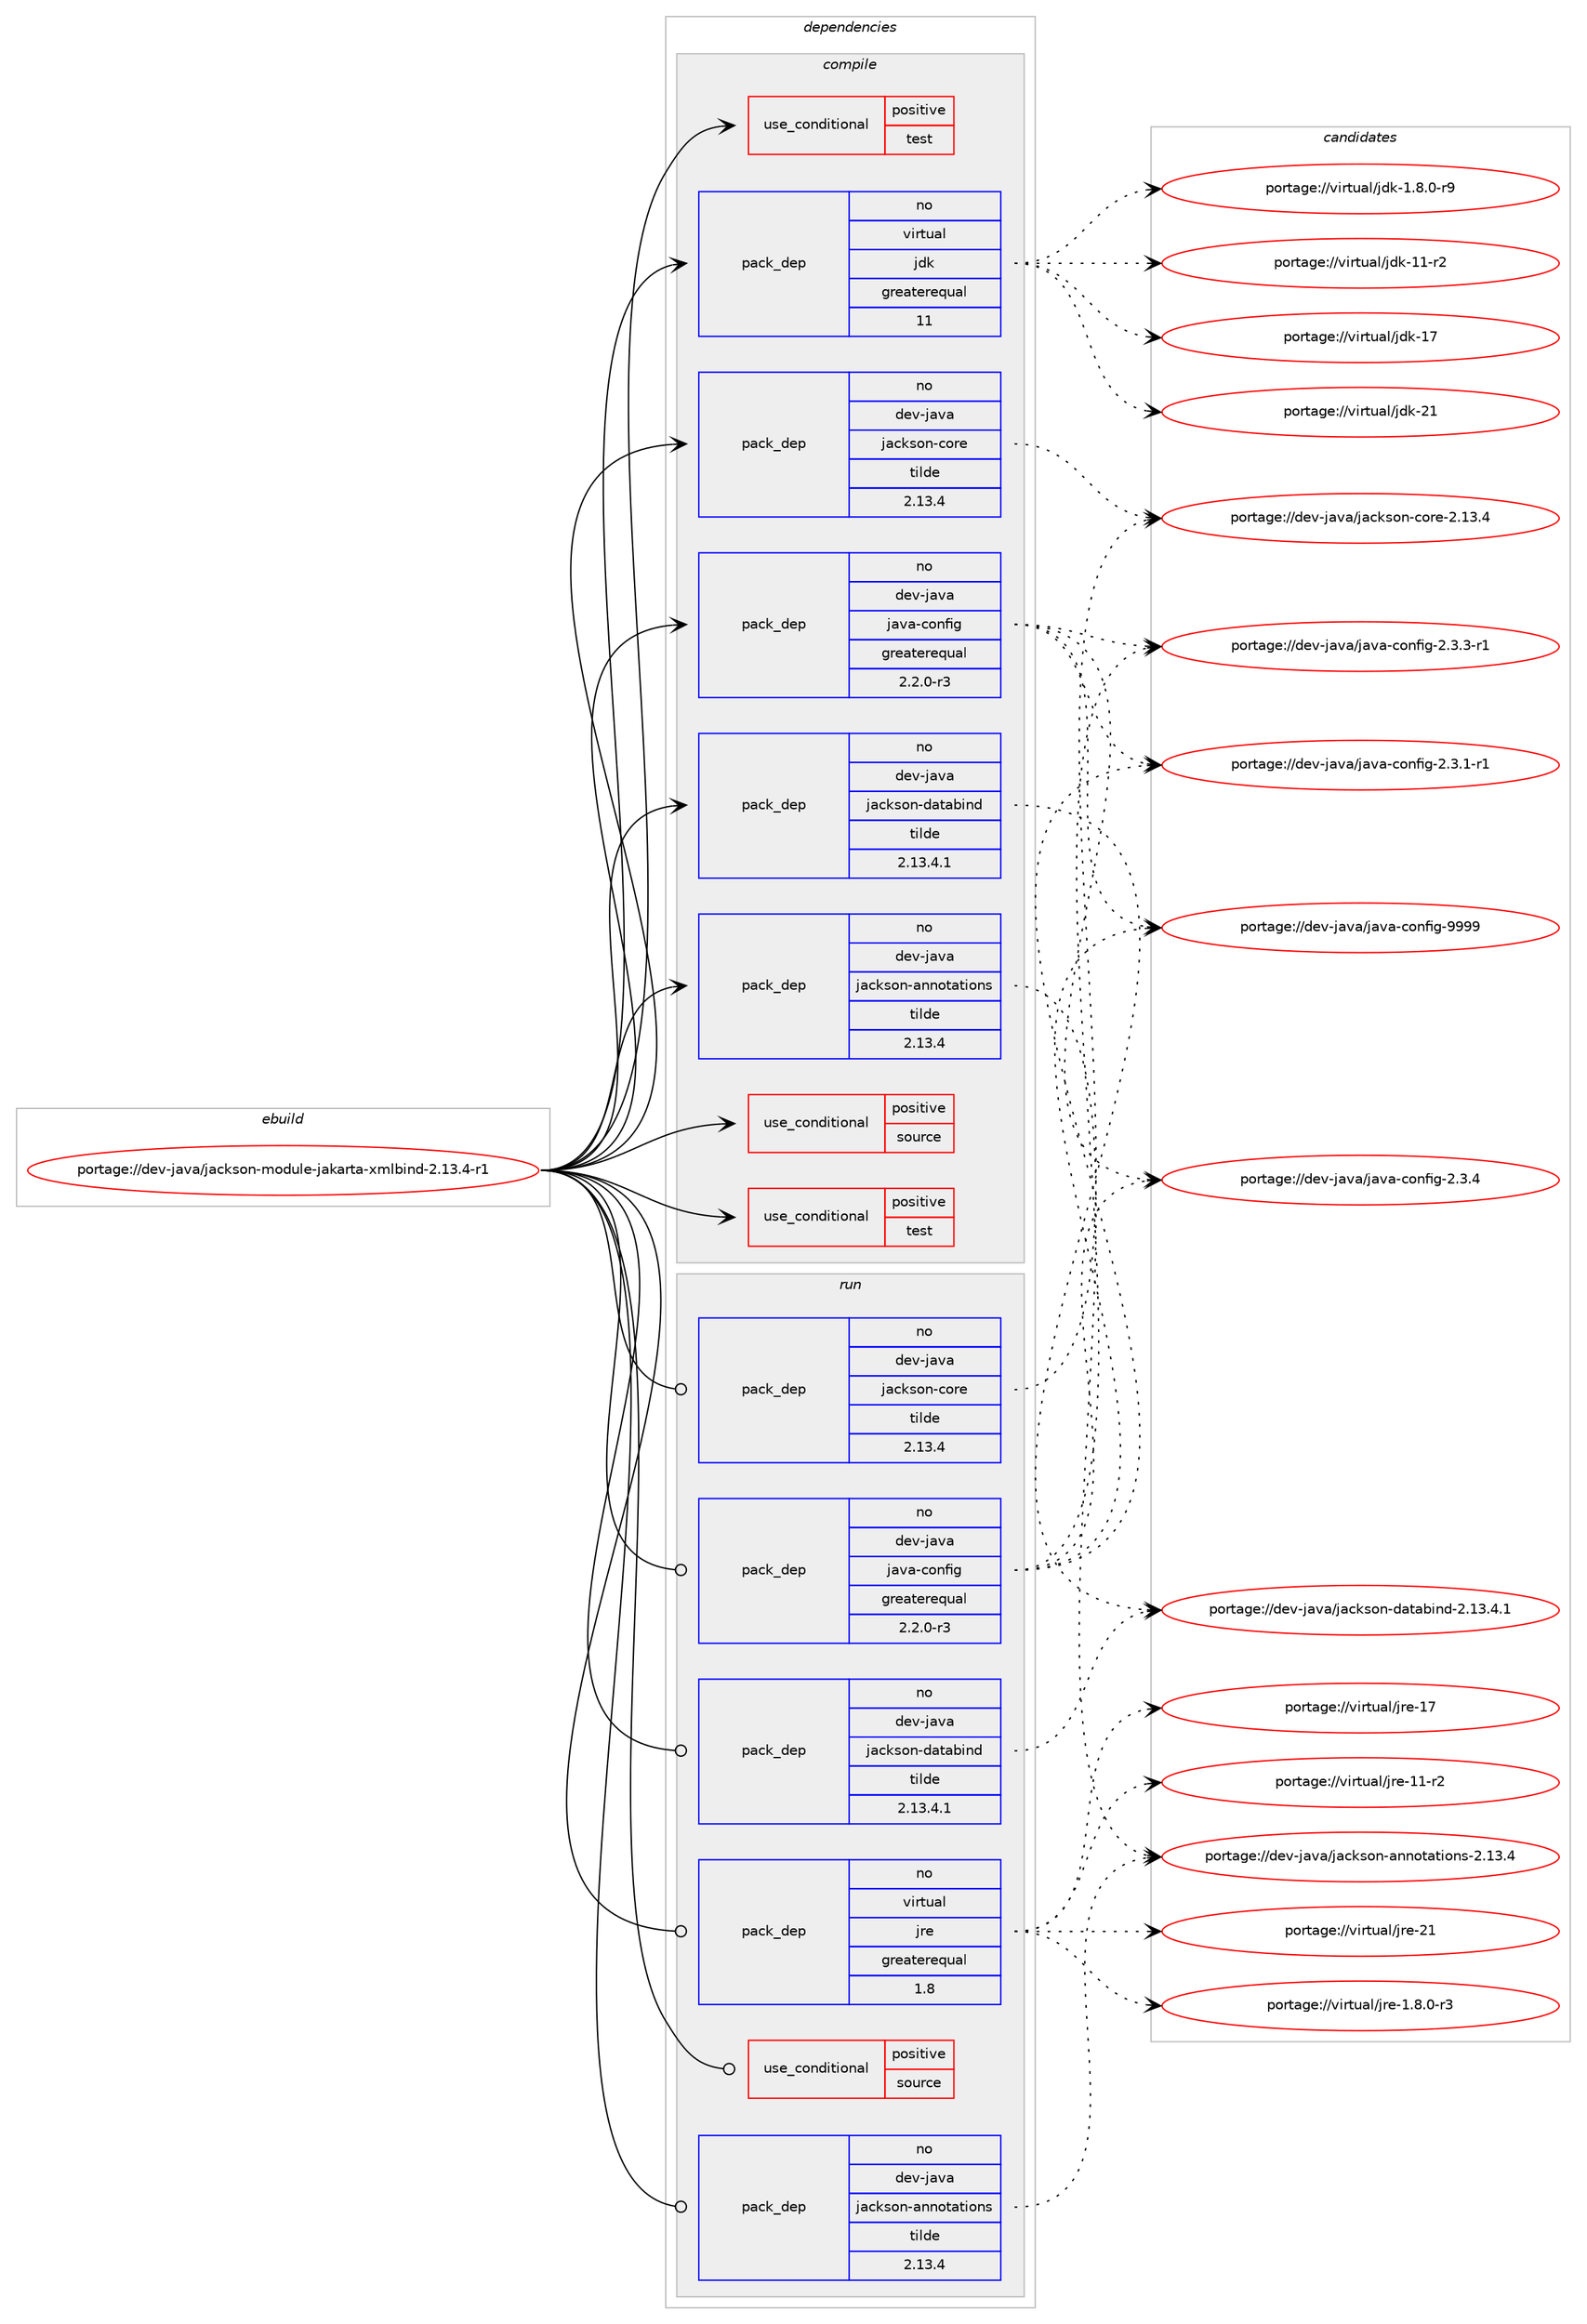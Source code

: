 digraph prolog {

# *************
# Graph options
# *************

newrank=true;
concentrate=true;
compound=true;
graph [rankdir=LR,fontname=Helvetica,fontsize=10,ranksep=1.5];#, ranksep=2.5, nodesep=0.2];
edge  [arrowhead=vee];
node  [fontname=Helvetica,fontsize=10];

# **********
# The ebuild
# **********

subgraph cluster_leftcol {
color=gray;
rank=same;
label=<<i>ebuild</i>>;
id [label="portage://dev-java/jackson-module-jakarta-xmlbind-2.13.4-r1", color=red, width=4, href="../dev-java/jackson-module-jakarta-xmlbind-2.13.4-r1.svg"];
}

# ****************
# The dependencies
# ****************

subgraph cluster_midcol {
color=gray;
label=<<i>dependencies</i>>;
subgraph cluster_compile {
fillcolor="#eeeeee";
style=filled;
label=<<i>compile</i>>;
subgraph cond21175 {
dependency47773 [label=<<TABLE BORDER="0" CELLBORDER="1" CELLSPACING="0" CELLPADDING="4"><TR><TD ROWSPAN="3" CELLPADDING="10">use_conditional</TD></TR><TR><TD>positive</TD></TR><TR><TD>source</TD></TR></TABLE>>, shape=none, color=red];
# *** BEGIN UNKNOWN DEPENDENCY TYPE (TODO) ***
# dependency47773 -> package_dependency(portage://dev-java/jackson-module-jakarta-xmlbind-2.13.4-r1,install,no,app-arch,zip,none,[,,],[],[])
# *** END UNKNOWN DEPENDENCY TYPE (TODO) ***

}
id:e -> dependency47773:w [weight=20,style="solid",arrowhead="vee"];
subgraph cond21176 {
dependency47774 [label=<<TABLE BORDER="0" CELLBORDER="1" CELLSPACING="0" CELLPADDING="4"><TR><TD ROWSPAN="3" CELLPADDING="10">use_conditional</TD></TR><TR><TD>positive</TD></TR><TR><TD>test</TD></TR></TABLE>>, shape=none, color=red];
# *** BEGIN UNKNOWN DEPENDENCY TYPE (TODO) ***
# dependency47774 -> package_dependency(portage://dev-java/jackson-module-jakarta-xmlbind-2.13.4-r1,install,no,dev-java,jaxb-runtime,none,[,,],[slot(4)],[])
# *** END UNKNOWN DEPENDENCY TYPE (TODO) ***

}
id:e -> dependency47774:w [weight=20,style="solid",arrowhead="vee"];
subgraph cond21177 {
dependency47775 [label=<<TABLE BORDER="0" CELLBORDER="1" CELLSPACING="0" CELLPADDING="4"><TR><TD ROWSPAN="3" CELLPADDING="10">use_conditional</TD></TR><TR><TD>positive</TD></TR><TR><TD>test</TD></TR></TABLE>>, shape=none, color=red];
# *** BEGIN UNKNOWN DEPENDENCY TYPE (TODO) ***
# dependency47775 -> package_dependency(portage://dev-java/jackson-module-jakarta-xmlbind-2.13.4-r1,install,no,dev-java,junit,none,[,,],[slot(4)],[])
# *** END UNKNOWN DEPENDENCY TYPE (TODO) ***

}
id:e -> dependency47775:w [weight=20,style="solid",arrowhead="vee"];
subgraph pack25574 {
dependency47776 [label=<<TABLE BORDER="0" CELLBORDER="1" CELLSPACING="0" CELLPADDING="4" WIDTH="220"><TR><TD ROWSPAN="6" CELLPADDING="30">pack_dep</TD></TR><TR><TD WIDTH="110">no</TD></TR><TR><TD>dev-java</TD></TR><TR><TD>jackson-annotations</TD></TR><TR><TD>tilde</TD></TR><TR><TD>2.13.4</TD></TR></TABLE>>, shape=none, color=blue];
}
id:e -> dependency47776:w [weight=20,style="solid",arrowhead="vee"];
subgraph pack25575 {
dependency47777 [label=<<TABLE BORDER="0" CELLBORDER="1" CELLSPACING="0" CELLPADDING="4" WIDTH="220"><TR><TD ROWSPAN="6" CELLPADDING="30">pack_dep</TD></TR><TR><TD WIDTH="110">no</TD></TR><TR><TD>dev-java</TD></TR><TR><TD>jackson-core</TD></TR><TR><TD>tilde</TD></TR><TR><TD>2.13.4</TD></TR></TABLE>>, shape=none, color=blue];
}
id:e -> dependency47777:w [weight=20,style="solid",arrowhead="vee"];
subgraph pack25576 {
dependency47778 [label=<<TABLE BORDER="0" CELLBORDER="1" CELLSPACING="0" CELLPADDING="4" WIDTH="220"><TR><TD ROWSPAN="6" CELLPADDING="30">pack_dep</TD></TR><TR><TD WIDTH="110">no</TD></TR><TR><TD>dev-java</TD></TR><TR><TD>jackson-databind</TD></TR><TR><TD>tilde</TD></TR><TR><TD>2.13.4.1</TD></TR></TABLE>>, shape=none, color=blue];
}
id:e -> dependency47778:w [weight=20,style="solid",arrowhead="vee"];
# *** BEGIN UNKNOWN DEPENDENCY TYPE (TODO) ***
# id -> package_dependency(portage://dev-java/jackson-module-jakarta-xmlbind-2.13.4-r1,install,no,dev-java,jakarta-activation,none,[,,],[slot(1)],[])
# *** END UNKNOWN DEPENDENCY TYPE (TODO) ***

subgraph pack25577 {
dependency47779 [label=<<TABLE BORDER="0" CELLBORDER="1" CELLSPACING="0" CELLPADDING="4" WIDTH="220"><TR><TD ROWSPAN="6" CELLPADDING="30">pack_dep</TD></TR><TR><TD WIDTH="110">no</TD></TR><TR><TD>dev-java</TD></TR><TR><TD>java-config</TD></TR><TR><TD>greaterequal</TD></TR><TR><TD>2.2.0-r3</TD></TR></TABLE>>, shape=none, color=blue];
}
id:e -> dependency47779:w [weight=20,style="solid",arrowhead="vee"];
# *** BEGIN UNKNOWN DEPENDENCY TYPE (TODO) ***
# id -> package_dependency(portage://dev-java/jackson-module-jakarta-xmlbind-2.13.4-r1,install,no,dev-java,jaxb-api,none,[,,],[slot(4)],[])
# *** END UNKNOWN DEPENDENCY TYPE (TODO) ***

subgraph pack25578 {
dependency47780 [label=<<TABLE BORDER="0" CELLBORDER="1" CELLSPACING="0" CELLPADDING="4" WIDTH="220"><TR><TD ROWSPAN="6" CELLPADDING="30">pack_dep</TD></TR><TR><TD WIDTH="110">no</TD></TR><TR><TD>virtual</TD></TR><TR><TD>jdk</TD></TR><TR><TD>greaterequal</TD></TR><TR><TD>11</TD></TR></TABLE>>, shape=none, color=blue];
}
id:e -> dependency47780:w [weight=20,style="solid",arrowhead="vee"];
}
subgraph cluster_compileandrun {
fillcolor="#eeeeee";
style=filled;
label=<<i>compile and run</i>>;
}
subgraph cluster_run {
fillcolor="#eeeeee";
style=filled;
label=<<i>run</i>>;
subgraph cond21178 {
dependency47781 [label=<<TABLE BORDER="0" CELLBORDER="1" CELLSPACING="0" CELLPADDING="4"><TR><TD ROWSPAN="3" CELLPADDING="10">use_conditional</TD></TR><TR><TD>positive</TD></TR><TR><TD>source</TD></TR></TABLE>>, shape=none, color=red];
# *** BEGIN UNKNOWN DEPENDENCY TYPE (TODO) ***
# dependency47781 -> package_dependency(portage://dev-java/jackson-module-jakarta-xmlbind-2.13.4-r1,run,no,app-arch,zip,none,[,,],[],[])
# *** END UNKNOWN DEPENDENCY TYPE (TODO) ***

}
id:e -> dependency47781:w [weight=20,style="solid",arrowhead="odot"];
subgraph pack25579 {
dependency47782 [label=<<TABLE BORDER="0" CELLBORDER="1" CELLSPACING="0" CELLPADDING="4" WIDTH="220"><TR><TD ROWSPAN="6" CELLPADDING="30">pack_dep</TD></TR><TR><TD WIDTH="110">no</TD></TR><TR><TD>dev-java</TD></TR><TR><TD>jackson-annotations</TD></TR><TR><TD>tilde</TD></TR><TR><TD>2.13.4</TD></TR></TABLE>>, shape=none, color=blue];
}
id:e -> dependency47782:w [weight=20,style="solid",arrowhead="odot"];
subgraph pack25580 {
dependency47783 [label=<<TABLE BORDER="0" CELLBORDER="1" CELLSPACING="0" CELLPADDING="4" WIDTH="220"><TR><TD ROWSPAN="6" CELLPADDING="30">pack_dep</TD></TR><TR><TD WIDTH="110">no</TD></TR><TR><TD>dev-java</TD></TR><TR><TD>jackson-core</TD></TR><TR><TD>tilde</TD></TR><TR><TD>2.13.4</TD></TR></TABLE>>, shape=none, color=blue];
}
id:e -> dependency47783:w [weight=20,style="solid",arrowhead="odot"];
subgraph pack25581 {
dependency47784 [label=<<TABLE BORDER="0" CELLBORDER="1" CELLSPACING="0" CELLPADDING="4" WIDTH="220"><TR><TD ROWSPAN="6" CELLPADDING="30">pack_dep</TD></TR><TR><TD WIDTH="110">no</TD></TR><TR><TD>dev-java</TD></TR><TR><TD>jackson-databind</TD></TR><TR><TD>tilde</TD></TR><TR><TD>2.13.4.1</TD></TR></TABLE>>, shape=none, color=blue];
}
id:e -> dependency47784:w [weight=20,style="solid",arrowhead="odot"];
# *** BEGIN UNKNOWN DEPENDENCY TYPE (TODO) ***
# id -> package_dependency(portage://dev-java/jackson-module-jakarta-xmlbind-2.13.4-r1,run,no,dev-java,jakarta-activation,none,[,,],[slot(1)],[])
# *** END UNKNOWN DEPENDENCY TYPE (TODO) ***

subgraph pack25582 {
dependency47785 [label=<<TABLE BORDER="0" CELLBORDER="1" CELLSPACING="0" CELLPADDING="4" WIDTH="220"><TR><TD ROWSPAN="6" CELLPADDING="30">pack_dep</TD></TR><TR><TD WIDTH="110">no</TD></TR><TR><TD>dev-java</TD></TR><TR><TD>java-config</TD></TR><TR><TD>greaterequal</TD></TR><TR><TD>2.2.0-r3</TD></TR></TABLE>>, shape=none, color=blue];
}
id:e -> dependency47785:w [weight=20,style="solid",arrowhead="odot"];
# *** BEGIN UNKNOWN DEPENDENCY TYPE (TODO) ***
# id -> package_dependency(portage://dev-java/jackson-module-jakarta-xmlbind-2.13.4-r1,run,no,dev-java,jaxb-api,none,[,,],[slot(4)],[])
# *** END UNKNOWN DEPENDENCY TYPE (TODO) ***

subgraph pack25583 {
dependency47786 [label=<<TABLE BORDER="0" CELLBORDER="1" CELLSPACING="0" CELLPADDING="4" WIDTH="220"><TR><TD ROWSPAN="6" CELLPADDING="30">pack_dep</TD></TR><TR><TD WIDTH="110">no</TD></TR><TR><TD>virtual</TD></TR><TR><TD>jre</TD></TR><TR><TD>greaterequal</TD></TR><TR><TD>1.8</TD></TR></TABLE>>, shape=none, color=blue];
}
id:e -> dependency47786:w [weight=20,style="solid",arrowhead="odot"];
}
}

# **************
# The candidates
# **************

subgraph cluster_choices {
rank=same;
color=gray;
label=<<i>candidates</i>>;

subgraph choice25574 {
color=black;
nodesep=1;
choice10010111845106971189747106979910711511111045971101101111169711610511111011545504649514652 [label="portage://dev-java/jackson-annotations-2.13.4", color=red, width=4,href="../dev-java/jackson-annotations-2.13.4.svg"];
dependency47776:e -> choice10010111845106971189747106979910711511111045971101101111169711610511111011545504649514652:w [style=dotted,weight="100"];
}
subgraph choice25575 {
color=black;
nodesep=1;
choice100101118451069711897471069799107115111110459911111410145504649514652 [label="portage://dev-java/jackson-core-2.13.4", color=red, width=4,href="../dev-java/jackson-core-2.13.4.svg"];
dependency47777:e -> choice100101118451069711897471069799107115111110459911111410145504649514652:w [style=dotted,weight="100"];
}
subgraph choice25576 {
color=black;
nodesep=1;
choice10010111845106971189747106979910711511111045100971169798105110100455046495146524649 [label="portage://dev-java/jackson-databind-2.13.4.1", color=red, width=4,href="../dev-java/jackson-databind-2.13.4.1.svg"];
dependency47778:e -> choice10010111845106971189747106979910711511111045100971169798105110100455046495146524649:w [style=dotted,weight="100"];
}
subgraph choice25577 {
color=black;
nodesep=1;
choice10010111845106971189747106971189745991111101021051034550465146494511449 [label="portage://dev-java/java-config-2.3.1-r1", color=red, width=4,href="../dev-java/java-config-2.3.1-r1.svg"];
choice10010111845106971189747106971189745991111101021051034550465146514511449 [label="portage://dev-java/java-config-2.3.3-r1", color=red, width=4,href="../dev-java/java-config-2.3.3-r1.svg"];
choice1001011184510697118974710697118974599111110102105103455046514652 [label="portage://dev-java/java-config-2.3.4", color=red, width=4,href="../dev-java/java-config-2.3.4.svg"];
choice10010111845106971189747106971189745991111101021051034557575757 [label="portage://dev-java/java-config-9999", color=red, width=4,href="../dev-java/java-config-9999.svg"];
dependency47779:e -> choice10010111845106971189747106971189745991111101021051034550465146494511449:w [style=dotted,weight="100"];
dependency47779:e -> choice10010111845106971189747106971189745991111101021051034550465146514511449:w [style=dotted,weight="100"];
dependency47779:e -> choice1001011184510697118974710697118974599111110102105103455046514652:w [style=dotted,weight="100"];
dependency47779:e -> choice10010111845106971189747106971189745991111101021051034557575757:w [style=dotted,weight="100"];
}
subgraph choice25578 {
color=black;
nodesep=1;
choice11810511411611797108471061001074549465646484511457 [label="portage://virtual/jdk-1.8.0-r9", color=red, width=4,href="../virtual/jdk-1.8.0-r9.svg"];
choice11810511411611797108471061001074549494511450 [label="portage://virtual/jdk-11-r2", color=red, width=4,href="../virtual/jdk-11-r2.svg"];
choice1181051141161179710847106100107454955 [label="portage://virtual/jdk-17", color=red, width=4,href="../virtual/jdk-17.svg"];
choice1181051141161179710847106100107455049 [label="portage://virtual/jdk-21", color=red, width=4,href="../virtual/jdk-21.svg"];
dependency47780:e -> choice11810511411611797108471061001074549465646484511457:w [style=dotted,weight="100"];
dependency47780:e -> choice11810511411611797108471061001074549494511450:w [style=dotted,weight="100"];
dependency47780:e -> choice1181051141161179710847106100107454955:w [style=dotted,weight="100"];
dependency47780:e -> choice1181051141161179710847106100107455049:w [style=dotted,weight="100"];
}
subgraph choice25579 {
color=black;
nodesep=1;
choice10010111845106971189747106979910711511111045971101101111169711610511111011545504649514652 [label="portage://dev-java/jackson-annotations-2.13.4", color=red, width=4,href="../dev-java/jackson-annotations-2.13.4.svg"];
dependency47782:e -> choice10010111845106971189747106979910711511111045971101101111169711610511111011545504649514652:w [style=dotted,weight="100"];
}
subgraph choice25580 {
color=black;
nodesep=1;
choice100101118451069711897471069799107115111110459911111410145504649514652 [label="portage://dev-java/jackson-core-2.13.4", color=red, width=4,href="../dev-java/jackson-core-2.13.4.svg"];
dependency47783:e -> choice100101118451069711897471069799107115111110459911111410145504649514652:w [style=dotted,weight="100"];
}
subgraph choice25581 {
color=black;
nodesep=1;
choice10010111845106971189747106979910711511111045100971169798105110100455046495146524649 [label="portage://dev-java/jackson-databind-2.13.4.1", color=red, width=4,href="../dev-java/jackson-databind-2.13.4.1.svg"];
dependency47784:e -> choice10010111845106971189747106979910711511111045100971169798105110100455046495146524649:w [style=dotted,weight="100"];
}
subgraph choice25582 {
color=black;
nodesep=1;
choice10010111845106971189747106971189745991111101021051034550465146494511449 [label="portage://dev-java/java-config-2.3.1-r1", color=red, width=4,href="../dev-java/java-config-2.3.1-r1.svg"];
choice10010111845106971189747106971189745991111101021051034550465146514511449 [label="portage://dev-java/java-config-2.3.3-r1", color=red, width=4,href="../dev-java/java-config-2.3.3-r1.svg"];
choice1001011184510697118974710697118974599111110102105103455046514652 [label="portage://dev-java/java-config-2.3.4", color=red, width=4,href="../dev-java/java-config-2.3.4.svg"];
choice10010111845106971189747106971189745991111101021051034557575757 [label="portage://dev-java/java-config-9999", color=red, width=4,href="../dev-java/java-config-9999.svg"];
dependency47785:e -> choice10010111845106971189747106971189745991111101021051034550465146494511449:w [style=dotted,weight="100"];
dependency47785:e -> choice10010111845106971189747106971189745991111101021051034550465146514511449:w [style=dotted,weight="100"];
dependency47785:e -> choice1001011184510697118974710697118974599111110102105103455046514652:w [style=dotted,weight="100"];
dependency47785:e -> choice10010111845106971189747106971189745991111101021051034557575757:w [style=dotted,weight="100"];
}
subgraph choice25583 {
color=black;
nodesep=1;
choice11810511411611797108471061141014549465646484511451 [label="portage://virtual/jre-1.8.0-r3", color=red, width=4,href="../virtual/jre-1.8.0-r3.svg"];
choice11810511411611797108471061141014549494511450 [label="portage://virtual/jre-11-r2", color=red, width=4,href="../virtual/jre-11-r2.svg"];
choice1181051141161179710847106114101454955 [label="portage://virtual/jre-17", color=red, width=4,href="../virtual/jre-17.svg"];
choice1181051141161179710847106114101455049 [label="portage://virtual/jre-21", color=red, width=4,href="../virtual/jre-21.svg"];
dependency47786:e -> choice11810511411611797108471061141014549465646484511451:w [style=dotted,weight="100"];
dependency47786:e -> choice11810511411611797108471061141014549494511450:w [style=dotted,weight="100"];
dependency47786:e -> choice1181051141161179710847106114101454955:w [style=dotted,weight="100"];
dependency47786:e -> choice1181051141161179710847106114101455049:w [style=dotted,weight="100"];
}
}

}
